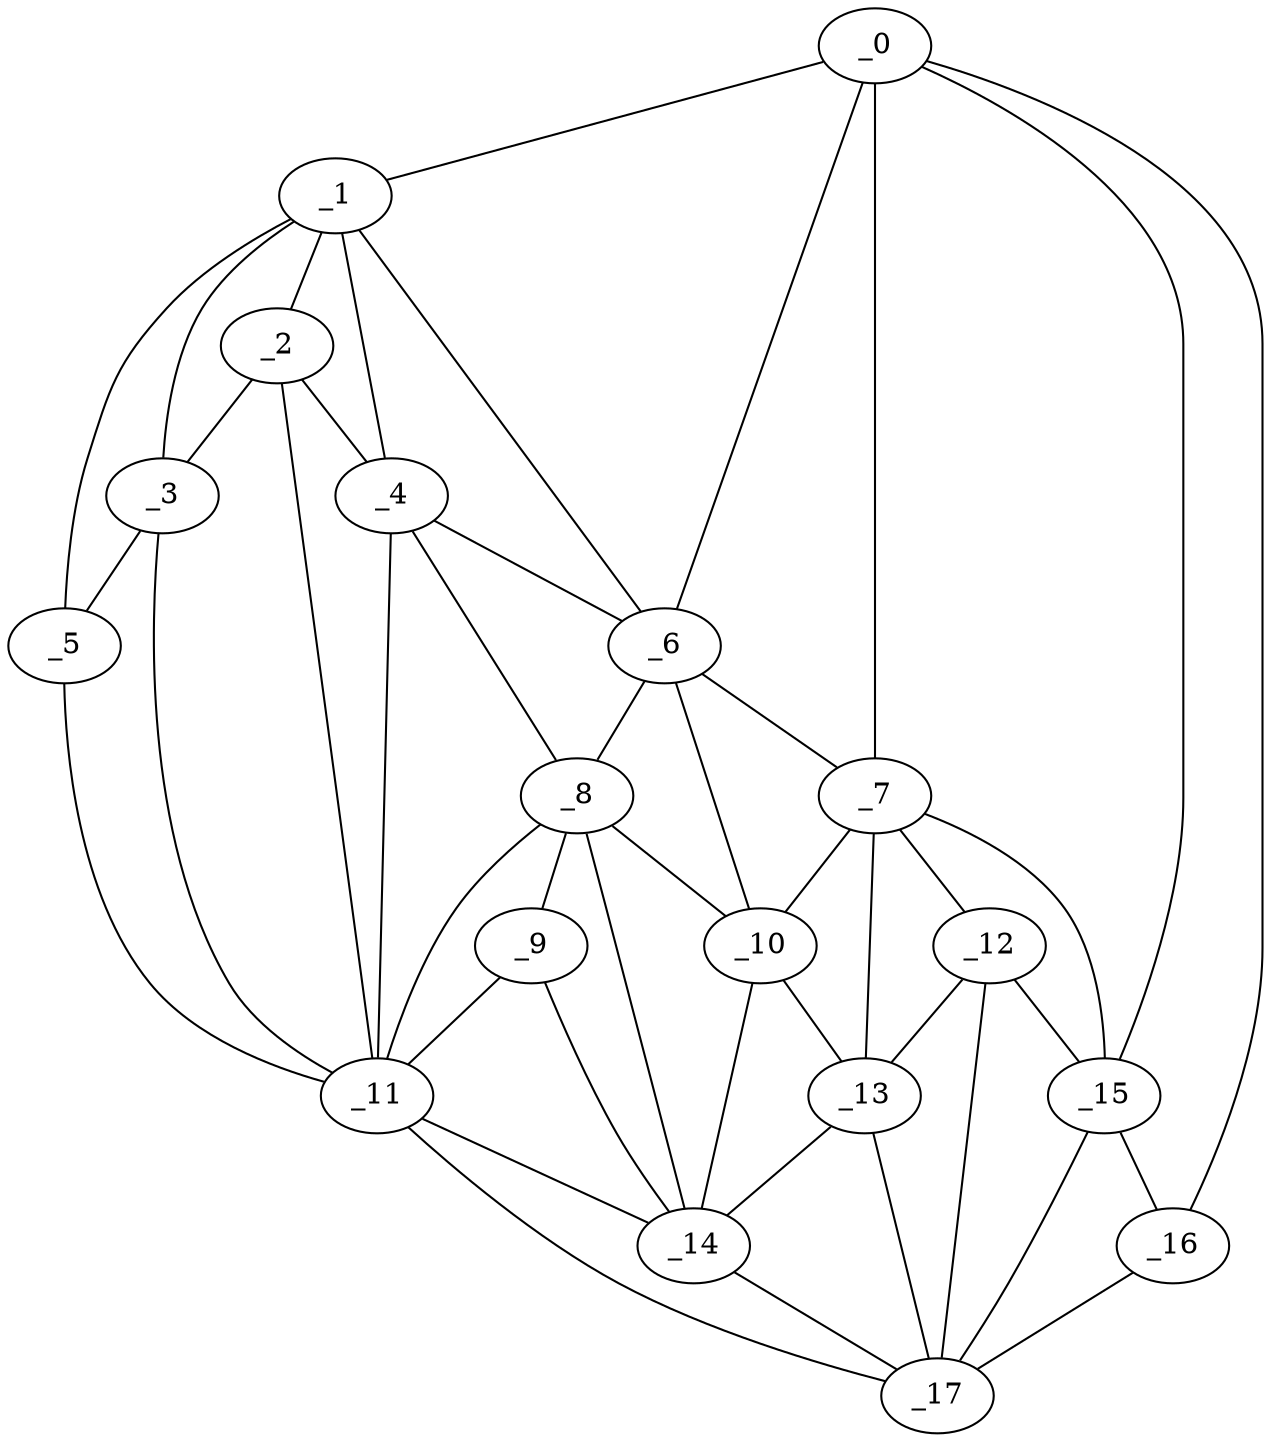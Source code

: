 graph "obj71__270.gxl" {
	_0	 [x=20,
		y=16];
	_1	 [x=27,
		y=84];
	_0 -- _1	 [valence=1];
	_6	 [x=92,
		y=61];
	_0 -- _6	 [valence=2];
	_7	 [x=98,
		y=53];
	_0 -- _7	 [valence=1];
	_15	 [x=109,
		y=24];
	_0 -- _15	 [valence=2];
	_16	 [x=111,
		y=16];
	_0 -- _16	 [valence=1];
	_2	 [x=54,
		y=103];
	_1 -- _2	 [valence=2];
	_3	 [x=54,
		y=113];
	_1 -- _3	 [valence=2];
	_4	 [x=55,
		y=91];
	_1 -- _4	 [valence=2];
	_5	 [x=55,
		y=119];
	_1 -- _5	 [valence=1];
	_1 -- _6	 [valence=2];
	_2 -- _3	 [valence=2];
	_2 -- _4	 [valence=2];
	_11	 [x=107,
		y=100];
	_2 -- _11	 [valence=2];
	_3 -- _5	 [valence=2];
	_3 -- _11	 [valence=2];
	_4 -- _6	 [valence=1];
	_8	 [x=98,
		y=78];
	_4 -- _8	 [valence=2];
	_4 -- _11	 [valence=2];
	_5 -- _11	 [valence=1];
	_6 -- _7	 [valence=2];
	_6 -- _8	 [valence=1];
	_10	 [x=107,
		y=59];
	_6 -- _10	 [valence=2];
	_7 -- _10	 [valence=2];
	_12	 [x=108,
		y=36];
	_7 -- _12	 [valence=2];
	_13	 [x=108,
		y=51];
	_7 -- _13	 [valence=2];
	_7 -- _15	 [valence=1];
	_9	 [x=106,
		y=90];
	_8 -- _9	 [valence=2];
	_8 -- _10	 [valence=2];
	_8 -- _11	 [valence=1];
	_14	 [x=108,
		y=76];
	_8 -- _14	 [valence=2];
	_9 -- _11	 [valence=2];
	_9 -- _14	 [valence=1];
	_10 -- _13	 [valence=2];
	_10 -- _14	 [valence=1];
	_11 -- _14	 [valence=1];
	_17	 [x=111,
		y=30];
	_11 -- _17	 [valence=1];
	_12 -- _13	 [valence=2];
	_12 -- _15	 [valence=2];
	_12 -- _17	 [valence=2];
	_13 -- _14	 [valence=1];
	_13 -- _17	 [valence=2];
	_14 -- _17	 [valence=2];
	_15 -- _16	 [valence=1];
	_15 -- _17	 [valence=1];
	_16 -- _17	 [valence=1];
}
